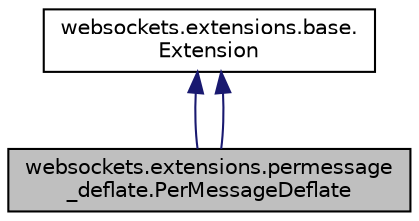 digraph "websockets.extensions.permessage_deflate.PerMessageDeflate"
{
 // LATEX_PDF_SIZE
  edge [fontname="Helvetica",fontsize="10",labelfontname="Helvetica",labelfontsize="10"];
  node [fontname="Helvetica",fontsize="10",shape=record];
  Node1 [label="websockets.extensions.permessage\l_deflate.PerMessageDeflate",height=0.2,width=0.4,color="black", fillcolor="grey75", style="filled", fontcolor="black",tooltip=" "];
  Node2 -> Node1 [dir="back",color="midnightblue",fontsize="10",style="solid",fontname="Helvetica"];
  Node2 [label="websockets.extensions.base.\lExtension",height=0.2,width=0.4,color="black", fillcolor="white", style="filled",URL="$classwebsockets_1_1extensions_1_1base_1_1Extension.html",tooltip=" "];
  Node2 -> Node1 [dir="back",color="midnightblue",fontsize="10",style="solid",fontname="Helvetica"];
}
